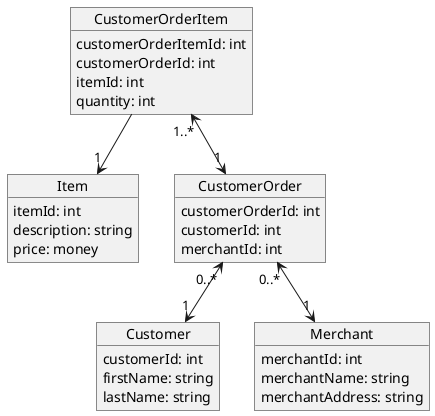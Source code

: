 @startuml
object Customer {
    customerId: int
    firstName: string
    lastName: string
}

object Item {
    itemId: int
    description: string
    price: money
}

object Merchant {
    merchantId: int
    merchantName: string
    merchantAddress: string
}

object CustomerOrder {
    customerOrderId: int
    customerId: int
    merchantId: int
}

object CustomerOrderItem {
    customerOrderItemId: int
    customerOrderId: int
    itemId: int
    quantity: int
}

CustomerOrderItem "1..*" <--> "1" CustomerOrder
CustomerOrder "0..*" <--> "1" Merchant
CustomerOrderItem  --> "1" Item
CustomerOrder "0..*" <--> "1" Customer
@enduml